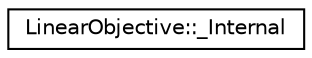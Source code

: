 digraph "Graphical Class Hierarchy"
{
 // LATEX_PDF_SIZE
  edge [fontname="Helvetica",fontsize="10",labelfontname="Helvetica",labelfontsize="10"];
  node [fontname="Helvetica",fontsize="10",shape=record];
  rankdir="LR";
  Node0 [label="LinearObjective::_Internal",height=0.2,width=0.4,color="black", fillcolor="white", style="filled",URL="$classoperations__research_1_1sat_1_1_linear_objective_1_1___internal.html",tooltip=" "];
}
